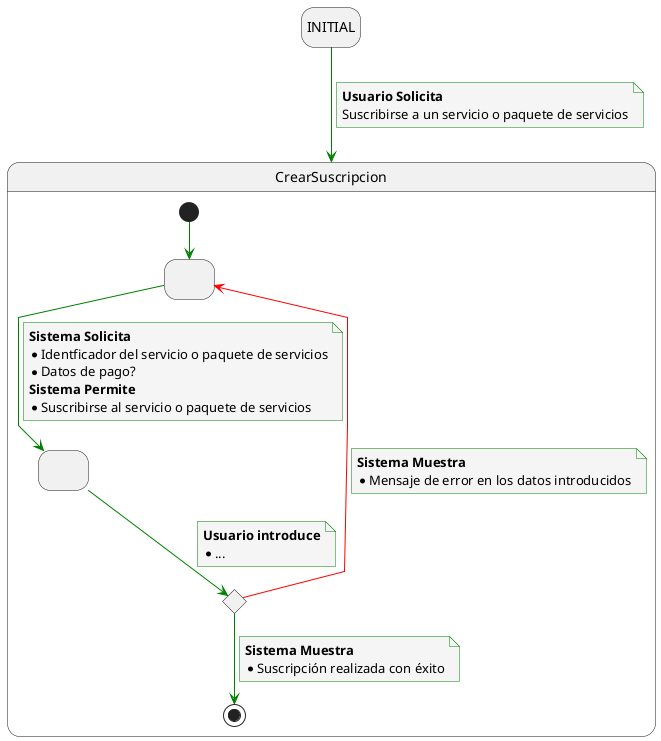 @startuml
skinparam {
    NoteBackgroundColor #whiteSmoke
    ArrowColor #green
    NoteBorderColor #green
    linetype polyline
}

hide empty description

state startState as "INITIAL"

startState --> CrearSuscripcion
note on link
    <b>Usuario Solicita</b>
    Suscribirse a un servicio o paquete de servicios
end note

state CrearSuscripcion {
state 2 as " "
state 3 as " "
state 4 <<choice>>

[*] -down-> 2

2 -down-> 3
note on link
<b>Sistema Solicita</b>
* Identficador del servicio o paquete de servicios
* Datos de pago?
<b>Sistema Permite</b>
* Suscribirse al servicio o paquete de servicios
end note

3 -down-> 4
note on link
<b>Usuario introduce</b>
* ...
end note

4 -down-> [*]
note on link
<b>Sistema Muestra</b>
* Suscripción realizada con éxito
end note

4 -[#red]-> 2
note on link
<b>Sistema Muestra</b>
* Mensaje de error en los datos introducidos
end note

}

@enduml